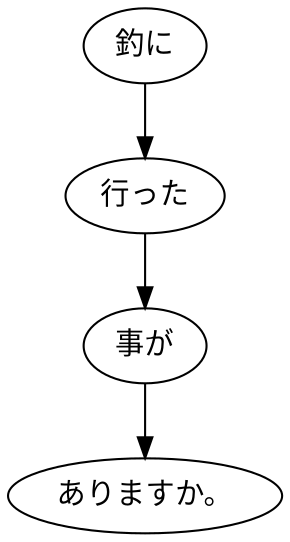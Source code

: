 digraph graph8947 {
	node0 [label="釣に"];
	node1 [label="行った"];
	node2 [label="事が"];
	node3 [label="ありますか。"];
	node0 -> node1;
	node1 -> node2;
	node2 -> node3;
}
